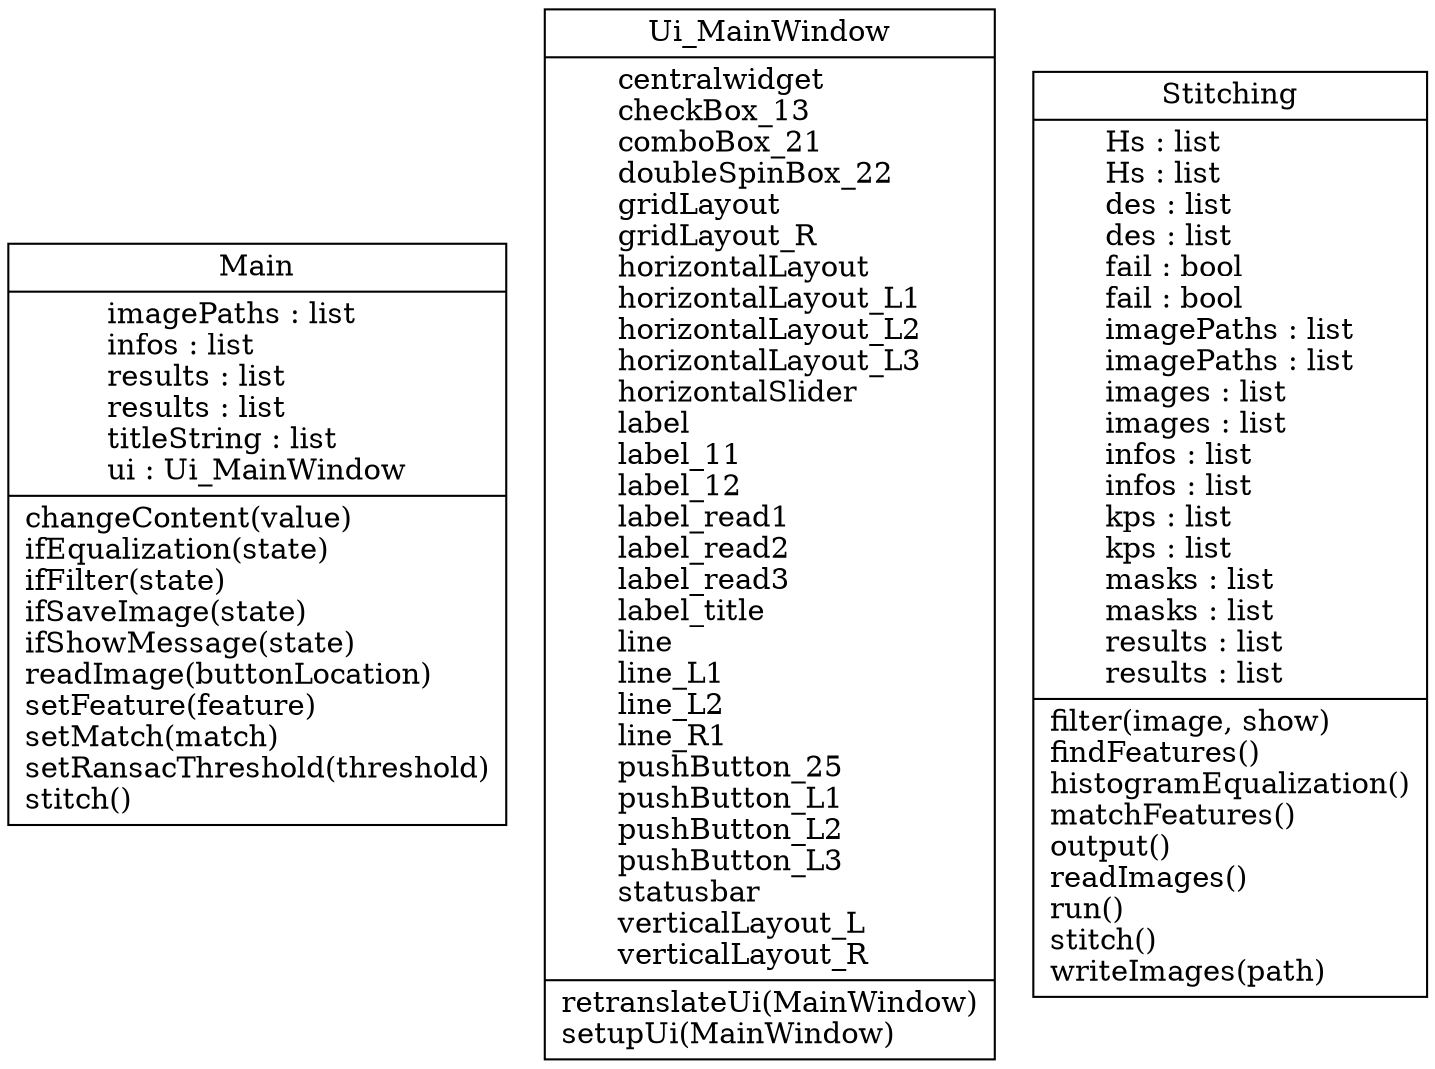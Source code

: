 digraph "classes" {
rankdir=BT
charset="utf-8"
"worksGUI.Main" [color="black", fontcolor="black", label=<{Main|imagePaths : list<br ALIGN="LEFT"/>infos : list<br ALIGN="LEFT"/>results : list<br ALIGN="LEFT"/>results : list<br ALIGN="LEFT"/>titleString : list<br ALIGN="LEFT"/>ui : Ui_MainWindow<br ALIGN="LEFT"/>|changeContent(value)<br ALIGN="LEFT"/>ifEqualization(state)<br ALIGN="LEFT"/>ifFilter(state)<br ALIGN="LEFT"/>ifSaveImage(state)<br ALIGN="LEFT"/>ifShowMessage(state)<br ALIGN="LEFT"/>readImage(buttonLocation)<br ALIGN="LEFT"/>setFeature(feature)<br ALIGN="LEFT"/>setMatch(match)<br ALIGN="LEFT"/>setRansacThreshold(threshold)<br ALIGN="LEFT"/>stitch()<br ALIGN="LEFT"/>}>, shape="record", style="solid"];
"window_ui.Ui_MainWindow" [color="black", fontcolor="black", label=<{Ui_MainWindow|centralwidget<br ALIGN="LEFT"/>checkBox_13<br ALIGN="LEFT"/>comboBox_21<br ALIGN="LEFT"/>doubleSpinBox_22<br ALIGN="LEFT"/>gridLayout<br ALIGN="LEFT"/>gridLayout_R<br ALIGN="LEFT"/>horizontalLayout<br ALIGN="LEFT"/>horizontalLayout_L1<br ALIGN="LEFT"/>horizontalLayout_L2<br ALIGN="LEFT"/>horizontalLayout_L3<br ALIGN="LEFT"/>horizontalSlider<br ALIGN="LEFT"/>label<br ALIGN="LEFT"/>label_11<br ALIGN="LEFT"/>label_12<br ALIGN="LEFT"/>label_read1<br ALIGN="LEFT"/>label_read2<br ALIGN="LEFT"/>label_read3<br ALIGN="LEFT"/>label_title<br ALIGN="LEFT"/>line<br ALIGN="LEFT"/>line_L1<br ALIGN="LEFT"/>line_L2<br ALIGN="LEFT"/>line_R1<br ALIGN="LEFT"/>pushButton_25<br ALIGN="LEFT"/>pushButton_L1<br ALIGN="LEFT"/>pushButton_L2<br ALIGN="LEFT"/>pushButton_L3<br ALIGN="LEFT"/>statusbar<br ALIGN="LEFT"/>verticalLayout_L<br ALIGN="LEFT"/>verticalLayout_R<br ALIGN="LEFT"/>|retranslateUi(MainWindow)<br ALIGN="LEFT"/>setupUi(MainWindow)<br ALIGN="LEFT"/>}>, shape="record", style="solid"];
"works.Stitching" [color="black", fontcolor="black", label=<{Stitching|Hs : list<br ALIGN="LEFT"/>Hs : list<br ALIGN="LEFT"/>des : list<br ALIGN="LEFT"/>des : list<br ALIGN="LEFT"/>fail : bool<br ALIGN="LEFT"/>fail : bool<br ALIGN="LEFT"/>imagePaths : list<br ALIGN="LEFT"/>imagePaths : list<br ALIGN="LEFT"/>images : list<br ALIGN="LEFT"/>images : list<br ALIGN="LEFT"/>infos : list<br ALIGN="LEFT"/>infos : list<br ALIGN="LEFT"/>kps : list<br ALIGN="LEFT"/>kps : list<br ALIGN="LEFT"/>masks : list<br ALIGN="LEFT"/>masks : list<br ALIGN="LEFT"/>results : list<br ALIGN="LEFT"/>results : list<br ALIGN="LEFT"/>|filter(image, show)<br ALIGN="LEFT"/>findFeatures()<br ALIGN="LEFT"/>histogramEqualization()<br ALIGN="LEFT"/>matchFeatures()<br ALIGN="LEFT"/>output()<br ALIGN="LEFT"/>readImages()<br ALIGN="LEFT"/>run()<br ALIGN="LEFT"/>stitch()<br ALIGN="LEFT"/>writeImages(path)<br ALIGN="LEFT"/>}>, shape="record", style="solid"];
}
